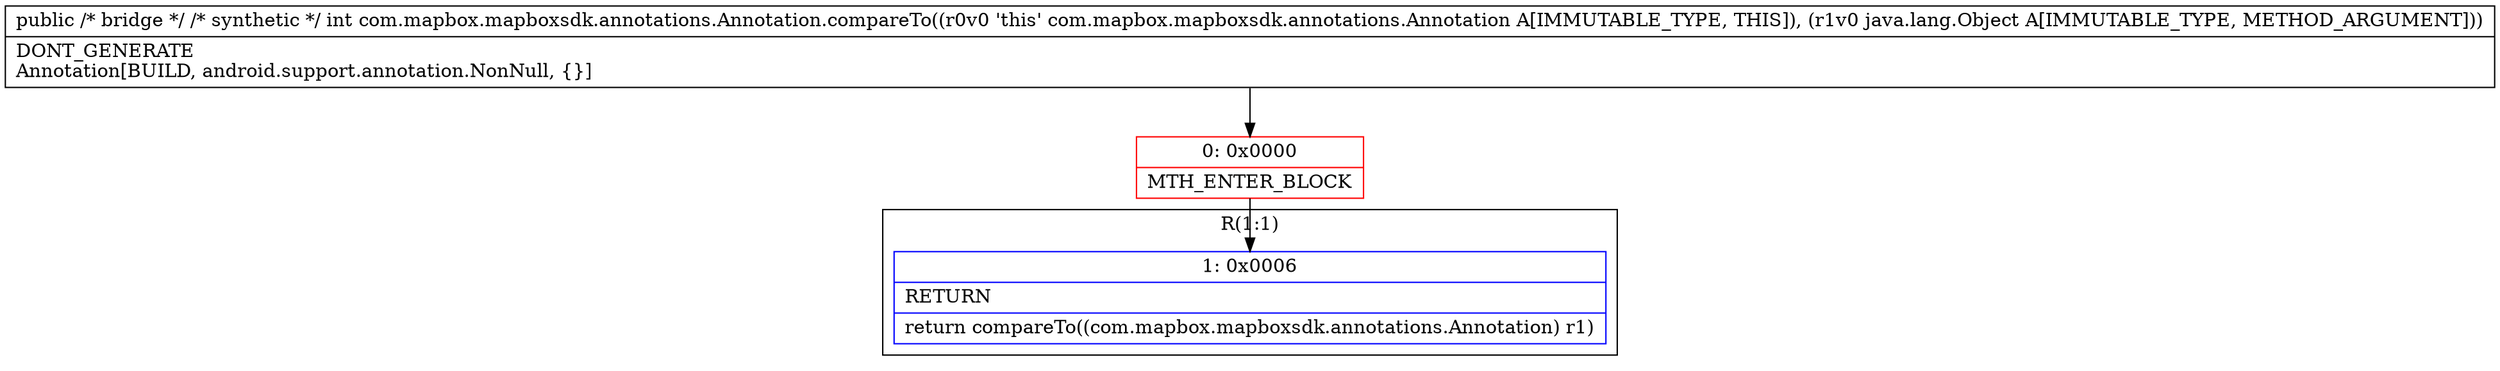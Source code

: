 digraph "CFG forcom.mapbox.mapboxsdk.annotations.Annotation.compareTo(Ljava\/lang\/Object;)I" {
subgraph cluster_Region_1402534856 {
label = "R(1:1)";
node [shape=record,color=blue];
Node_1 [shape=record,label="{1\:\ 0x0006|RETURN\l|return compareTo((com.mapbox.mapboxsdk.annotations.Annotation) r1)\l}"];
}
Node_0 [shape=record,color=red,label="{0\:\ 0x0000|MTH_ENTER_BLOCK\l}"];
MethodNode[shape=record,label="{public \/* bridge *\/ \/* synthetic *\/ int com.mapbox.mapboxsdk.annotations.Annotation.compareTo((r0v0 'this' com.mapbox.mapboxsdk.annotations.Annotation A[IMMUTABLE_TYPE, THIS]), (r1v0 java.lang.Object A[IMMUTABLE_TYPE, METHOD_ARGUMENT]))  | DONT_GENERATE\lAnnotation[BUILD, android.support.annotation.NonNull, \{\}]\l}"];
MethodNode -> Node_0;
Node_0 -> Node_1;
}

